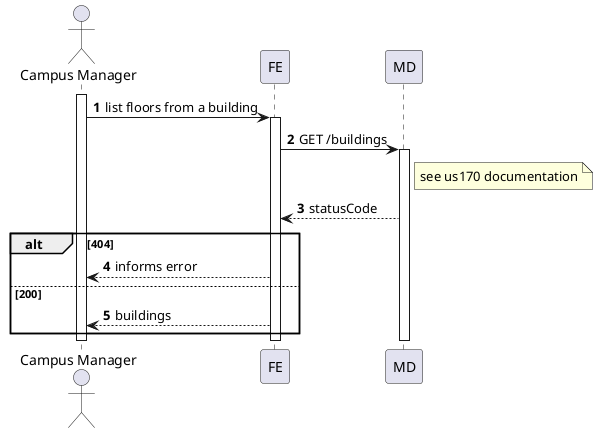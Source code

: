 @startuml
autonumber

actor "Campus Manager" as usr

participant "FE" as ui

participant "MD" as md

activate usr
    usr -> ui : list floors from a building
    activate ui
        ui -> md : GET /buildings
        activate md
            note right of md: see us170 documentation
            md --> ui : statusCode
            alt 404
                ui --> usr : informs error
            else 200
                ui --> usr : buildings
            end
        deactivate md
    deactivate ui
deactivate usr

@enduml
